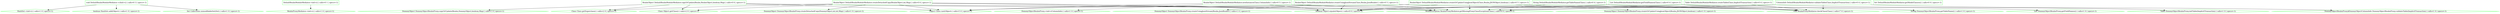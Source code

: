 digraph {
"io.realm.DefaultRealmModuleMediator.<clinit>():void.cbd564d92c6dd4c3fa8fdb126e0a72de" [shape=box,label="void DefaultRealmModuleMediator.<clinit>() | calls=0 3 | specs=-1)",color=green,shape=box]
"io.realm.DefaultRealmModuleMediator.<init>().9ce2c9c3e0999947cf0d5dce3bddc63e" [shape=box,label="DefaultRealmModuleMediator.<init>() | calls=0 1 | specs=-1)",color=green,shape=box]
"java.util.HashSet.<init>().efe66dd58739afb42dc673772f046d53" [shape=box,label="HashSet.<init>() | calls=1 0 | specs=-1)",color=green,shape=diamond]
"io.realm.internal.RealmProxyMediator.<init>().49d76fef7dbcc65f24f1556bb61a9219" [shape=box,label="RealmProxyMediator.<init>() | calls=1 0 | specs=-1)",color=green,shape=diamond]
"io.realm.DummyObjectRealmProxy.<init>(io.realm.internal.ColumnInfo).d3d4ad83ba663e94b60f6a86c76ef3dc" [shape=box,label="DummyObjectRealmProxy.<init>(ColumnInfo) | calls=1 0 | specs=-1)",color=green,shape=diamond]
"java.util.HashSet.add(java.lang.Object):boolean.5a7440fb84563248441a1377ee8c2510" [shape=box,label="boolean HashSet.add(Object) | calls=1 0 | specs=-1)",color=green,shape=diamond]
"java.lang.Class.cast(java.lang.Object):java.lang.Object.1a6e59a6b2b34bf2539c1e6349b063c8" [shape=box,label="Object Class.cast(Object) | calls=5 0 | specs=-1)",color=green,shape=diamond]
"io.realm.internal.RealmProxyMediator.checkClass(java.lang.Class):void.7fe3246eed4d9c4b51b5abd4f6e1b1a8" [shape=box,label="void RealmProxyMediator.checkClass(Class) | calls=7 0 | specs=-1)",color=green,shape=diamond]
"io.realm.DummyObjectRealmProxy.copyOrUpdate(io.realm.Realm,com.karthik.imager.APIService.DummyObject.89581a5f3bc169af731006dfe0f29041" [shape=box,label="DummyObject DummyObjectRealmProxy.copyOrUpdate(Realm,DummyObject,boolean,Map) | calls=1 0 | specs=-1)",color=green,shape=diamond]
"io.realm.DefaultRealmModuleMediator.copyOrUpdate(io.realm.Realm,io.realm.RealmObject,boolean,java.ut.c55b345359c8398245a9abf7ff0eebb0" [shape=box,label="RealmObject DefaultRealmModuleMediator.copyOrUpdate(Realm,RealmObject,boolean,Map) | calls=0 6 | specs=-1)",color=green,shape=box]
"io.realm.DummyObjectRealmProxy.createDetachedCopy(com.karthik.imager.APIService.DummyObject,int,int,.34e590277a3496035d1523fe55eee1fe" [shape=box,label="DummyObject DummyObjectRealmProxy.createDetachedCopy(DummyObject,int,int,Map) | calls=1 0 | specs=-1)",color=green,shape=diamond]
"io.realm.DefaultRealmModuleMediator.createDetachedCopy(io.realm.RealmObject,int,java.util.Map):io.re.6f88731fddaab9d5080dc853d96995e9" [shape=box,label="RealmObject DefaultRealmModuleMediator.createDetachedCopy(RealmObject,int,Map) | calls=0 6 | specs=-1)",color=green,shape=box]
"io.realm.DefaultRealmModuleMediator.createOrUpdateUsingJsonObject(java.lang.Class,io.realm.Realm,org.b6301b036b57a6597cd78390ad99d38d" [shape=box,label="RealmObject DefaultRealmModuleMediator.createOrUpdateUsingJsonObject(Class,Realm,JSONObject,boolean) | calls=0 5 | specs=-1)",color=green,shape=box]
"io.realm.DummyObjectRealmProxy.createOrUpdateUsingJsonObject(io.realm.Realm,org.json.JSONObject,bool.39a77d6c1901c495f04e66754b12efe9" [shape=box,label="DummyObject DummyObjectRealmProxy.createOrUpdateUsingJsonObject(Realm,JSONObject,boolean) | calls=1 0 | specs=-1)",color=green,shape=diamond]
"io.realm.DefaultRealmModuleMediator.createTable(java.lang.Class,io.realm.internal.ImplicitTransactio.7858d5f4ffe8323a20dd0bcfc631dd9c" [shape=box,label="Table DefaultRealmModuleMediator.createTable(Class,ImplicitTransaction) | calls=0 4 | specs=-1)",color=green,shape=box]
"io.realm.DefaultRealmModuleMediator.createUsingJsonStream(java.lang.Class,io.realm.Realm,android.uti.3809d730b50cbddd3c323b8be9813ccb" [shape=box,label="RealmObject DefaultRealmModuleMediator.createUsingJsonStream(Class,Realm,JsonReader) | calls=0 5 | specs=-1)",color=green,shape=box]
"io.realm.DummyObjectRealmProxy.createUsingJsonStream(io.realm.Realm,android.util.JsonReader):com.kar.9978e2bc4abb5752cb6630ea62feef7c" [shape=box,label="DummyObject DummyObjectRealmProxy.createUsingJsonStream(Realm,JsonReader) | calls=1 0 | specs=-1)",color=green,shape=diamond]
"java.lang.Object.equals(java.lang.Object):boolean.840d280ca72fd2d7627ac4f8c52080a7" [shape=box,label="boolean Object.equals(Object) | calls=9 0 | specs=-1)",color=green,shape=diamond]
"java.lang.Object.getClass():java.lang.Class.c60bc34b80baeb594f5c8e5a03d9cc8e" [shape=box,label="Class Object.getClass() | calls=2 0 | specs=-1)",color=green,shape=diamond]
"io.realm.DummyObjectRealmProxy.getFieldNames():java.util.List.1b8ad1acdee98f54ceaa468930fc8b8b" [shape=box,label="List DummyObjectRealmProxy.getFieldNames() | calls=1 0 | specs=-1)",color=green,shape=diamond]
"io.realm.DefaultRealmModuleMediator.getFieldNames(java.lang.Class):java.util.List.03f439500c7ce9305730e267babca9f7" [shape=box,label="List DefaultRealmModuleMediator.getFieldNames(Class) | calls=0 4 | specs=-1)",color=green,shape=box]
"io.realm.internal.RealmProxyMediator.getMissingProxyClassException(java.lang.Class):io.realm.excepti.23f3d7cea2452bee360d9ebc5db22326" [shape=box,label="RealmException RealmProxyMediator.getMissingProxyClassException(Class) | calls=9 0 | specs=-1)",color=green,shape=diamond]
"io.realm.DefaultRealmModuleMediator.getModelClasses():java.util.Set.8136d09731c477545572d27961a630f3" [shape=box,label="Set DefaultRealmModuleMediator.getModelClasses() | calls=0 0 | specs=-1)",color=green,shape=box]
"java.lang.Class.getSuperclass():java.lang.Class.946e797b3635e1cd54df3472051fdc42" [shape=box,label="Class Class.getSuperclass() | calls=2 0 | specs=-1)",color=green,shape=diamond]
"io.realm.DummyObjectRealmProxy.getTableName():java.lang.String.4c9a6054ea7f689ca56bfb71441f6ce3" [shape=box,label="String DummyObjectRealmProxy.getTableName() | calls=1 0 | specs=-1)",color=green,shape=diamond]
"io.realm.DefaultRealmModuleMediator.getTableName(java.lang.Class):java.lang.String.1a45b6c11dadf3f6bd2cda78e7c5a122" [shape=box,label="String DefaultRealmModuleMediator.getTableName(Class) | calls=0 4 | specs=-1)",color=green,shape=box]
"io.realm.DummyObjectRealmProxy.initTable(io.realm.internal.ImplicitTransaction):io.realm.internal.Ta.4e505c764f72263814c236a0a912e8e8" [shape=box,label="Table DummyObjectRealmProxy.initTable(ImplicitTransaction) | calls=1 0 | specs=-1)",color=green,shape=diamond]
"io.realm.DefaultRealmModuleMediator.newInstance(java.lang.Class,io.realm.internal.ColumnInfo):io.rea.4ac4ef4c620c656ee4af75aa3b990af7" [shape=box,label="RealmObject DefaultRealmModuleMediator.newInstance(Class,ColumnInfo) | calls=0 5 | specs=-1)",color=green,shape=box]
"java.util.Collections.unmodifiableSet(java.util.Set):java.util.Set.d3a5fb8289b8866b533c81f77ba52dca" [shape=box,label="Set Collections.unmodifiableSet(Set) | calls=1 0 | specs=-1)",color=green,shape=diamond]
"io.realm.DefaultRealmModuleMediator.validateTable(java.lang.Class,io.realm.internal.ImplicitTransact.898a5f7a25e299a48c78cabc72968b3a" [shape=box,label="ColumnInfo DefaultRealmModuleMediator.validateTable(Class,ImplicitTransaction) | calls=0 4 | specs=-1)",color=green,shape=box]
"io.realm.DummyObjectRealmProxy.validateTable(io.realm.internal.ImplicitTransaction):io.realm.DummyOb.1d3c6cdd7f6739c44249a5f9f37a504b" [shape=box,label="DummyObjectRealmProxy$DummyObjectColumnInfo DummyObjectRealmProxy.validateTable(ImplicitTransaction) | calls=1 0 | specs=-1)",color=green,shape=diamond]
"io.realm.DefaultRealmModuleMediator.validateTable(java.lang.Class,io.realm.internal.ImplicitTransact.898a5f7a25e299a48c78cabc72968b3a" -> "io.realm.DummyObjectRealmProxy.validateTable(io.realm.internal.ImplicitTransaction):io.realm.DummyOb.1d3c6cdd7f6739c44249a5f9f37a504b"
"io.realm.DefaultRealmModuleMediator.validateTable(java.lang.Class,io.realm.internal.ImplicitTransact.898a5f7a25e299a48c78cabc72968b3a" -> "io.realm.internal.RealmProxyMediator.getMissingProxyClassException(java.lang.Class):io.realm.excepti.23f3d7cea2452bee360d9ebc5db22326"
"io.realm.DefaultRealmModuleMediator.validateTable(java.lang.Class,io.realm.internal.ImplicitTransact.898a5f7a25e299a48c78cabc72968b3a" -> "java.lang.Object.equals(java.lang.Object):boolean.840d280ca72fd2d7627ac4f8c52080a7"
"io.realm.DefaultRealmModuleMediator.validateTable(java.lang.Class,io.realm.internal.ImplicitTransact.898a5f7a25e299a48c78cabc72968b3a" -> "io.realm.internal.RealmProxyMediator.checkClass(java.lang.Class):void.7fe3246eed4d9c4b51b5abd4f6e1b1a8"
"io.realm.DefaultRealmModuleMediator.newInstance(java.lang.Class,io.realm.internal.ColumnInfo):io.rea.4ac4ef4c620c656ee4af75aa3b990af7" -> "io.realm.internal.RealmProxyMediator.getMissingProxyClassException(java.lang.Class):io.realm.excepti.23f3d7cea2452bee360d9ebc5db22326"
"io.realm.DefaultRealmModuleMediator.newInstance(java.lang.Class,io.realm.internal.ColumnInfo):io.rea.4ac4ef4c620c656ee4af75aa3b990af7" -> "java.lang.Object.equals(java.lang.Object):boolean.840d280ca72fd2d7627ac4f8c52080a7"
"io.realm.DefaultRealmModuleMediator.newInstance(java.lang.Class,io.realm.internal.ColumnInfo):io.rea.4ac4ef4c620c656ee4af75aa3b990af7" -> "io.realm.internal.RealmProxyMediator.checkClass(java.lang.Class):void.7fe3246eed4d9c4b51b5abd4f6e1b1a8"
"io.realm.DefaultRealmModuleMediator.newInstance(java.lang.Class,io.realm.internal.ColumnInfo):io.rea.4ac4ef4c620c656ee4af75aa3b990af7" -> "java.lang.Class.cast(java.lang.Object):java.lang.Object.1a6e59a6b2b34bf2539c1e6349b063c8"
"io.realm.DefaultRealmModuleMediator.newInstance(java.lang.Class,io.realm.internal.ColumnInfo):io.rea.4ac4ef4c620c656ee4af75aa3b990af7" -> "io.realm.DummyObjectRealmProxy.<init>(io.realm.internal.ColumnInfo).d3d4ad83ba663e94b60f6a86c76ef3dc"
"io.realm.DefaultRealmModuleMediator.getTableName(java.lang.Class):java.lang.String.1a45b6c11dadf3f6bd2cda78e7c5a122" -> "io.realm.DummyObjectRealmProxy.getTableName():java.lang.String.4c9a6054ea7f689ca56bfb71441f6ce3"
"io.realm.DefaultRealmModuleMediator.getTableName(java.lang.Class):java.lang.String.1a45b6c11dadf3f6bd2cda78e7c5a122" -> "io.realm.internal.RealmProxyMediator.getMissingProxyClassException(java.lang.Class):io.realm.excepti.23f3d7cea2452bee360d9ebc5db22326"
"io.realm.DefaultRealmModuleMediator.getTableName(java.lang.Class):java.lang.String.1a45b6c11dadf3f6bd2cda78e7c5a122" -> "java.lang.Object.equals(java.lang.Object):boolean.840d280ca72fd2d7627ac4f8c52080a7"
"io.realm.DefaultRealmModuleMediator.getTableName(java.lang.Class):java.lang.String.1a45b6c11dadf3f6bd2cda78e7c5a122" -> "io.realm.internal.RealmProxyMediator.checkClass(java.lang.Class):void.7fe3246eed4d9c4b51b5abd4f6e1b1a8"
"io.realm.DefaultRealmModuleMediator.getFieldNames(java.lang.Class):java.util.List.03f439500c7ce9305730e267babca9f7" -> "io.realm.internal.RealmProxyMediator.getMissingProxyClassException(java.lang.Class):io.realm.excepti.23f3d7cea2452bee360d9ebc5db22326"
"io.realm.DefaultRealmModuleMediator.getFieldNames(java.lang.Class):java.util.List.03f439500c7ce9305730e267babca9f7" -> "io.realm.DummyObjectRealmProxy.getFieldNames():java.util.List.1b8ad1acdee98f54ceaa468930fc8b8b"
"io.realm.DefaultRealmModuleMediator.getFieldNames(java.lang.Class):java.util.List.03f439500c7ce9305730e267babca9f7" -> "java.lang.Object.equals(java.lang.Object):boolean.840d280ca72fd2d7627ac4f8c52080a7"
"io.realm.DefaultRealmModuleMediator.getFieldNames(java.lang.Class):java.util.List.03f439500c7ce9305730e267babca9f7" -> "io.realm.internal.RealmProxyMediator.checkClass(java.lang.Class):void.7fe3246eed4d9c4b51b5abd4f6e1b1a8"
"io.realm.DefaultRealmModuleMediator.createUsingJsonStream(java.lang.Class,io.realm.Realm,android.uti.3809d730b50cbddd3c323b8be9813ccb" -> "io.realm.internal.RealmProxyMediator.getMissingProxyClassException(java.lang.Class):io.realm.excepti.23f3d7cea2452bee360d9ebc5db22326"
"io.realm.DefaultRealmModuleMediator.createUsingJsonStream(java.lang.Class,io.realm.Realm,android.uti.3809d730b50cbddd3c323b8be9813ccb" -> "java.lang.Object.equals(java.lang.Object):boolean.840d280ca72fd2d7627ac4f8c52080a7"
"io.realm.DefaultRealmModuleMediator.createUsingJsonStream(java.lang.Class,io.realm.Realm,android.uti.3809d730b50cbddd3c323b8be9813ccb" -> "io.realm.DummyObjectRealmProxy.createUsingJsonStream(io.realm.Realm,android.util.JsonReader):com.kar.9978e2bc4abb5752cb6630ea62feef7c"
"io.realm.DefaultRealmModuleMediator.createUsingJsonStream(java.lang.Class,io.realm.Realm,android.uti.3809d730b50cbddd3c323b8be9813ccb" -> "io.realm.internal.RealmProxyMediator.checkClass(java.lang.Class):void.7fe3246eed4d9c4b51b5abd4f6e1b1a8"
"io.realm.DefaultRealmModuleMediator.createUsingJsonStream(java.lang.Class,io.realm.Realm,android.uti.3809d730b50cbddd3c323b8be9813ccb" -> "java.lang.Class.cast(java.lang.Object):java.lang.Object.1a6e59a6b2b34bf2539c1e6349b063c8"
"io.realm.DefaultRealmModuleMediator.createTable(java.lang.Class,io.realm.internal.ImplicitTransactio.7858d5f4ffe8323a20dd0bcfc631dd9c" -> "io.realm.DummyObjectRealmProxy.initTable(io.realm.internal.ImplicitTransaction):io.realm.internal.Ta.4e505c764f72263814c236a0a912e8e8"
"io.realm.DefaultRealmModuleMediator.createTable(java.lang.Class,io.realm.internal.ImplicitTransactio.7858d5f4ffe8323a20dd0bcfc631dd9c" -> "io.realm.internal.RealmProxyMediator.getMissingProxyClassException(java.lang.Class):io.realm.excepti.23f3d7cea2452bee360d9ebc5db22326"
"io.realm.DefaultRealmModuleMediator.createTable(java.lang.Class,io.realm.internal.ImplicitTransactio.7858d5f4ffe8323a20dd0bcfc631dd9c" -> "java.lang.Object.equals(java.lang.Object):boolean.840d280ca72fd2d7627ac4f8c52080a7"
"io.realm.DefaultRealmModuleMediator.createTable(java.lang.Class,io.realm.internal.ImplicitTransactio.7858d5f4ffe8323a20dd0bcfc631dd9c" -> "io.realm.internal.RealmProxyMediator.checkClass(java.lang.Class):void.7fe3246eed4d9c4b51b5abd4f6e1b1a8"
"io.realm.DefaultRealmModuleMediator.createOrUpdateUsingJsonObject(java.lang.Class,io.realm.Realm,org.b6301b036b57a6597cd78390ad99d38d" -> "io.realm.internal.RealmProxyMediator.getMissingProxyClassException(java.lang.Class):io.realm.excepti.23f3d7cea2452bee360d9ebc5db22326"
"io.realm.DefaultRealmModuleMediator.createOrUpdateUsingJsonObject(java.lang.Class,io.realm.Realm,org.b6301b036b57a6597cd78390ad99d38d" -> "java.lang.Object.equals(java.lang.Object):boolean.840d280ca72fd2d7627ac4f8c52080a7"
"io.realm.DefaultRealmModuleMediator.createOrUpdateUsingJsonObject(java.lang.Class,io.realm.Realm,org.b6301b036b57a6597cd78390ad99d38d" -> "io.realm.DummyObjectRealmProxy.createOrUpdateUsingJsonObject(io.realm.Realm,org.json.JSONObject,bool.39a77d6c1901c495f04e66754b12efe9"
"io.realm.DefaultRealmModuleMediator.createOrUpdateUsingJsonObject(java.lang.Class,io.realm.Realm,org.b6301b036b57a6597cd78390ad99d38d" -> "io.realm.internal.RealmProxyMediator.checkClass(java.lang.Class):void.7fe3246eed4d9c4b51b5abd4f6e1b1a8"
"io.realm.DefaultRealmModuleMediator.createOrUpdateUsingJsonObject(java.lang.Class,io.realm.Realm,org.b6301b036b57a6597cd78390ad99d38d" -> "java.lang.Class.cast(java.lang.Object):java.lang.Object.1a6e59a6b2b34bf2539c1e6349b063c8"
"io.realm.DefaultRealmModuleMediator.createDetachedCopy(io.realm.RealmObject,int,java.util.Map):io.re.6f88731fddaab9d5080dc853d96995e9" -> "java.lang.Class.getSuperclass():java.lang.Class.946e797b3635e1cd54df3472051fdc42"
"io.realm.DefaultRealmModuleMediator.createDetachedCopy(io.realm.RealmObject,int,java.util.Map):io.re.6f88731fddaab9d5080dc853d96995e9" -> "io.realm.internal.RealmProxyMediator.getMissingProxyClassException(java.lang.Class):io.realm.excepti.23f3d7cea2452bee360d9ebc5db22326"
"io.realm.DefaultRealmModuleMediator.createDetachedCopy(io.realm.RealmObject,int,java.util.Map):io.re.6f88731fddaab9d5080dc853d96995e9" -> "java.lang.Object.getClass():java.lang.Class.c60bc34b80baeb594f5c8e5a03d9cc8e"
"io.realm.DefaultRealmModuleMediator.createDetachedCopy(io.realm.RealmObject,int,java.util.Map):io.re.6f88731fddaab9d5080dc853d96995e9" -> "java.lang.Object.equals(java.lang.Object):boolean.840d280ca72fd2d7627ac4f8c52080a7"
"io.realm.DefaultRealmModuleMediator.createDetachedCopy(io.realm.RealmObject,int,java.util.Map):io.re.6f88731fddaab9d5080dc853d96995e9" -> "io.realm.DummyObjectRealmProxy.createDetachedCopy(com.karthik.imager.APIService.DummyObject,int,int,.34e590277a3496035d1523fe55eee1fe"
"io.realm.DefaultRealmModuleMediator.createDetachedCopy(io.realm.RealmObject,int,java.util.Map):io.re.6f88731fddaab9d5080dc853d96995e9" -> "java.lang.Class.cast(java.lang.Object):java.lang.Object.1a6e59a6b2b34bf2539c1e6349b063c8"
"io.realm.DefaultRealmModuleMediator.copyOrUpdate(io.realm.Realm,io.realm.RealmObject,boolean,java.ut.c55b345359c8398245a9abf7ff0eebb0" -> "java.lang.Class.getSuperclass():java.lang.Class.946e797b3635e1cd54df3472051fdc42"
"io.realm.DefaultRealmModuleMediator.copyOrUpdate(io.realm.Realm,io.realm.RealmObject,boolean,java.ut.c55b345359c8398245a9abf7ff0eebb0" -> "io.realm.internal.RealmProxyMediator.getMissingProxyClassException(java.lang.Class):io.realm.excepti.23f3d7cea2452bee360d9ebc5db22326"
"io.realm.DefaultRealmModuleMediator.copyOrUpdate(io.realm.Realm,io.realm.RealmObject,boolean,java.ut.c55b345359c8398245a9abf7ff0eebb0" -> "java.lang.Object.getClass():java.lang.Class.c60bc34b80baeb594f5c8e5a03d9cc8e"
"io.realm.DefaultRealmModuleMediator.copyOrUpdate(io.realm.Realm,io.realm.RealmObject,boolean,java.ut.c55b345359c8398245a9abf7ff0eebb0" -> "java.lang.Object.equals(java.lang.Object):boolean.840d280ca72fd2d7627ac4f8c52080a7"
"io.realm.DefaultRealmModuleMediator.copyOrUpdate(io.realm.Realm,io.realm.RealmObject,boolean,java.ut.c55b345359c8398245a9abf7ff0eebb0" -> "io.realm.DummyObjectRealmProxy.copyOrUpdate(io.realm.Realm,com.karthik.imager.APIService.DummyObject.89581a5f3bc169af731006dfe0f29041"
"io.realm.DefaultRealmModuleMediator.copyOrUpdate(io.realm.Realm,io.realm.RealmObject,boolean,java.ut.c55b345359c8398245a9abf7ff0eebb0" -> "java.lang.Class.cast(java.lang.Object):java.lang.Object.1a6e59a6b2b34bf2539c1e6349b063c8"
"io.realm.DefaultRealmModuleMediator.<init>().9ce2c9c3e0999947cf0d5dce3bddc63e" -> "io.realm.internal.RealmProxyMediator.<init>().49d76fef7dbcc65f24f1556bb61a9219"
"io.realm.DefaultRealmModuleMediator.<clinit>():void.cbd564d92c6dd4c3fa8fdb126e0a72de" -> "java.util.Collections.unmodifiableSet(java.util.Set):java.util.Set.d3a5fb8289b8866b533c81f77ba52dca"
"io.realm.DefaultRealmModuleMediator.<clinit>():void.cbd564d92c6dd4c3fa8fdb126e0a72de" -> "java.util.HashSet.add(java.lang.Object):boolean.5a7440fb84563248441a1377ee8c2510"
"io.realm.DefaultRealmModuleMediator.<clinit>():void.cbd564d92c6dd4c3fa8fdb126e0a72de" -> "java.util.HashSet.<init>().efe66dd58739afb42dc673772f046d53"
}
